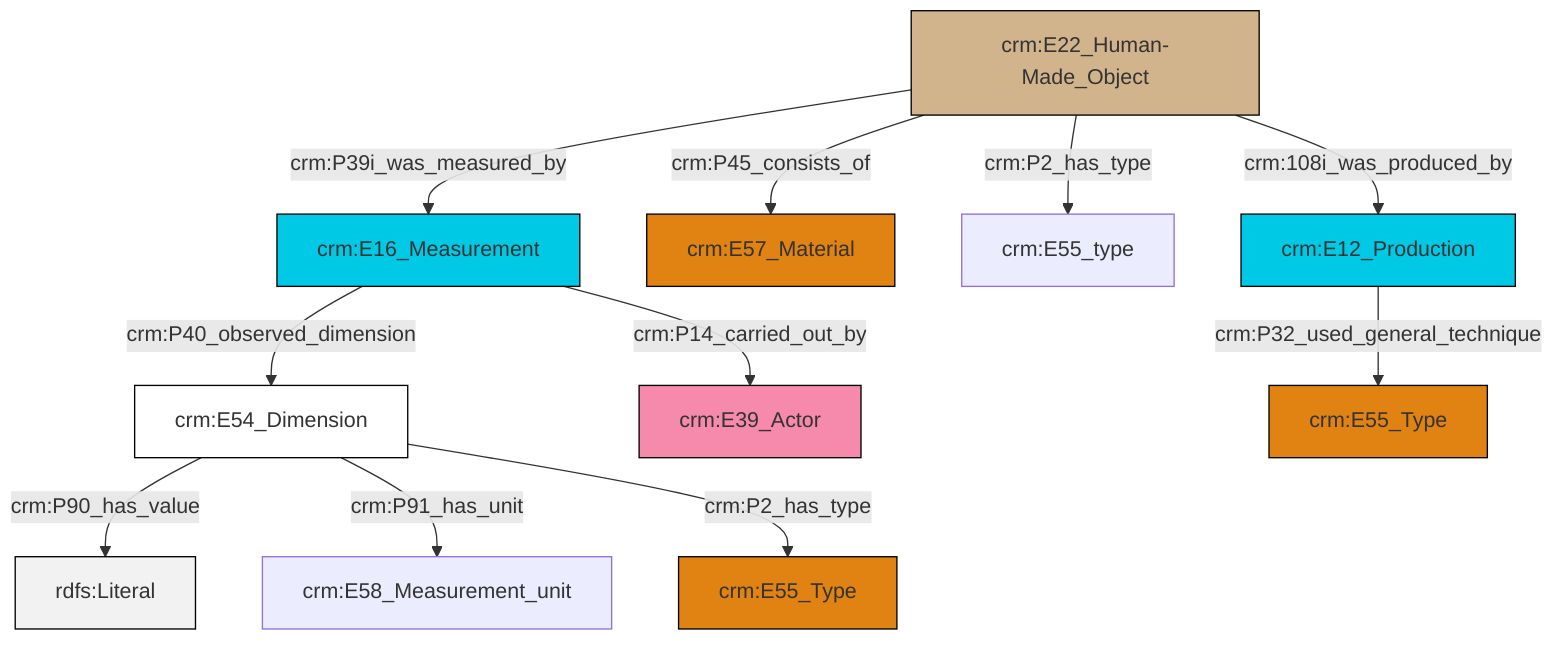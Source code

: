 graph TD
classDef Literal fill:#f2f2f2,stroke:#000000;
classDef CRM_Entity fill:#FFFFFF,stroke:#000000;
classDef Temporal_Entity fill:#00C9E6, stroke:#000000;
classDef Type fill:#E18312, stroke:#000000;
classDef Time-Span fill:#2C9C91, stroke:#000000;
classDef Appellation fill:#FFEB7F, stroke:#000000;
classDef Place fill:#008836, stroke:#000000;
classDef Persistent_Item fill:#B266B2, stroke:#000000;
classDef Conceptual_Object fill:#FFD700, stroke:#000000;
classDef Physical_Thing fill:#D2B48C, stroke:#000000;
classDef Actor fill:#f58aad, stroke:#000000;
classDef PC_Classes fill:#4ce600, stroke:#000000;
classDef Multi fill:#cccccc,stroke:#000000;

0["crm:E16_Measurement"]:::Temporal_Entity -->|crm:P40_observed_dimension| 1["crm:E54_Dimension"]:::CRM_Entity
2["crm:E22_Human-Made_Object"]:::Physical_Thing -->|crm:P45_consists_of| 3["crm:E57_Material"]:::Type
0["crm:E16_Measurement"]:::Temporal_Entity -->|crm:P14_carried_out_by| 4["crm:E39_Actor"]:::Actor
2["crm:E22_Human-Made_Object"]:::Physical_Thing -->|crm:P39i_was_measured_by| 0["crm:E16_Measurement"]:::Temporal_Entity
1["crm:E54_Dimension"]:::CRM_Entity -->|crm:P90_has_value| 8[rdfs:Literal]:::Literal
1["crm:E54_Dimension"]:::CRM_Entity -->|crm:P91_has_unit| 11["crm:E58_Measurement_unit"]:::Default
2["crm:E22_Human-Made_Object"]:::Physical_Thing -->|crm:P2_has_type| 12["crm:E55_type"]:::Default
2["crm:E22_Human-Made_Object"]:::Physical_Thing -->|crm:108i_was_produced_by| 14["crm:E12_Production"]:::Temporal_Entity
14["crm:E12_Production"]:::Temporal_Entity -->|crm:P32_used_general_technique| 6["crm:E55_Type"]:::Type
1["crm:E54_Dimension"]:::CRM_Entity -->|crm:P2_has_type| 16["crm:E55_Type"]:::Type